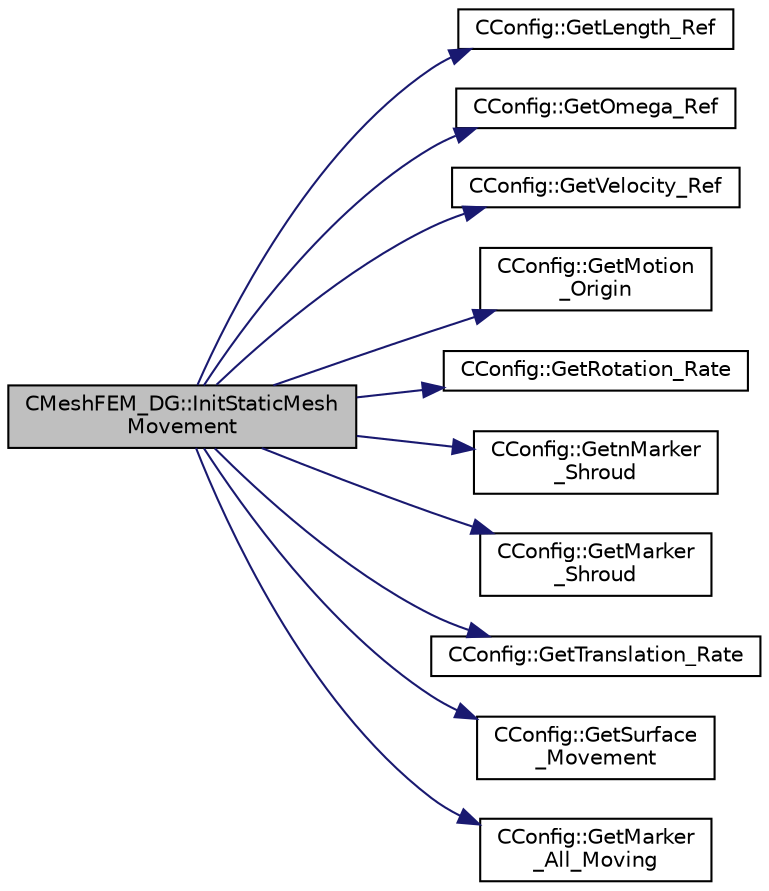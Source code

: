 digraph "CMeshFEM_DG::InitStaticMeshMovement"
{
  edge [fontname="Helvetica",fontsize="10",labelfontname="Helvetica",labelfontsize="10"];
  node [fontname="Helvetica",fontsize="10",shape=record];
  rankdir="LR";
  Node197 [label="CMeshFEM_DG::InitStaticMesh\lMovement",height=0.2,width=0.4,color="black", fillcolor="grey75", style="filled", fontcolor="black"];
  Node197 -> Node198 [color="midnightblue",fontsize="10",style="solid",fontname="Helvetica"];
  Node198 [label="CConfig::GetLength_Ref",height=0.2,width=0.4,color="black", fillcolor="white", style="filled",URL="$class_c_config.html#ac423a5dfbbebbed75a74071dfd7d82d3",tooltip="Get the value of the reference length for non-dimensionalization. This value should always be 1 inter..."];
  Node197 -> Node199 [color="midnightblue",fontsize="10",style="solid",fontname="Helvetica"];
  Node199 [label="CConfig::GetOmega_Ref",height=0.2,width=0.4,color="black", fillcolor="white", style="filled",URL="$class_c_config.html#a75bb1f8aa4d15be6690dd6cc5ab581a7",tooltip="Get the value of the reference angular velocity for non-dimensionalization. "];
  Node197 -> Node200 [color="midnightblue",fontsize="10",style="solid",fontname="Helvetica"];
  Node200 [label="CConfig::GetVelocity_Ref",height=0.2,width=0.4,color="black", fillcolor="white", style="filled",URL="$class_c_config.html#a8f2c6f68c1e3756237596a7274e713f4",tooltip="Get the value of the reference velocity for non-dimensionalization. "];
  Node197 -> Node201 [color="midnightblue",fontsize="10",style="solid",fontname="Helvetica"];
  Node201 [label="CConfig::GetMotion\l_Origin",height=0.2,width=0.4,color="black", fillcolor="white", style="filled",URL="$class_c_config.html#a7847fc19344441837f0e497d48aaca16",tooltip="Get the mesh motion origin. "];
  Node197 -> Node202 [color="midnightblue",fontsize="10",style="solid",fontname="Helvetica"];
  Node202 [label="CConfig::GetRotation_Rate",height=0.2,width=0.4,color="black", fillcolor="white", style="filled",URL="$class_c_config.html#a6b8381fdd464a0f1074ab5e54d1b2572",tooltip="Get the rotation rate of the mesh. "];
  Node197 -> Node203 [color="midnightblue",fontsize="10",style="solid",fontname="Helvetica"];
  Node203 [label="CConfig::GetnMarker\l_Shroud",height=0.2,width=0.4,color="black", fillcolor="white", style="filled",URL="$class_c_config.html#a11d7d022d18013163117da62bf9547fb",tooltip="Get number of shroud markers. "];
  Node197 -> Node204 [color="midnightblue",fontsize="10",style="solid",fontname="Helvetica"];
  Node204 [label="CConfig::GetMarker\l_Shroud",height=0.2,width=0.4,color="black", fillcolor="white", style="filled",URL="$class_c_config.html#a60bf1601f072e2af7a181b7c7884e5f5",tooltip="Get the marker shroud. "];
  Node197 -> Node205 [color="midnightblue",fontsize="10",style="solid",fontname="Helvetica"];
  Node205 [label="CConfig::GetTranslation_Rate",height=0.2,width=0.4,color="black", fillcolor="white", style="filled",URL="$class_c_config.html#a07c2f8c497fea1df4f661dacfc55af3d",tooltip="Get the translational velocity of the mesh. "];
  Node197 -> Node206 [color="midnightblue",fontsize="10",style="solid",fontname="Helvetica"];
  Node206 [label="CConfig::GetSurface\l_Movement",height=0.2,width=0.4,color="black", fillcolor="white", style="filled",URL="$class_c_config.html#a67dbc09d0ad95072023d7f356333d6c8",tooltip="Get information about deforming markers. "];
  Node197 -> Node207 [color="midnightblue",fontsize="10",style="solid",fontname="Helvetica"];
  Node207 [label="CConfig::GetMarker\l_All_Moving",height=0.2,width=0.4,color="black", fillcolor="white", style="filled",URL="$class_c_config.html#af9ca2570009f45c1504444027f70a1ad",tooltip="Get the motion information for a marker val_marker. "];
}
